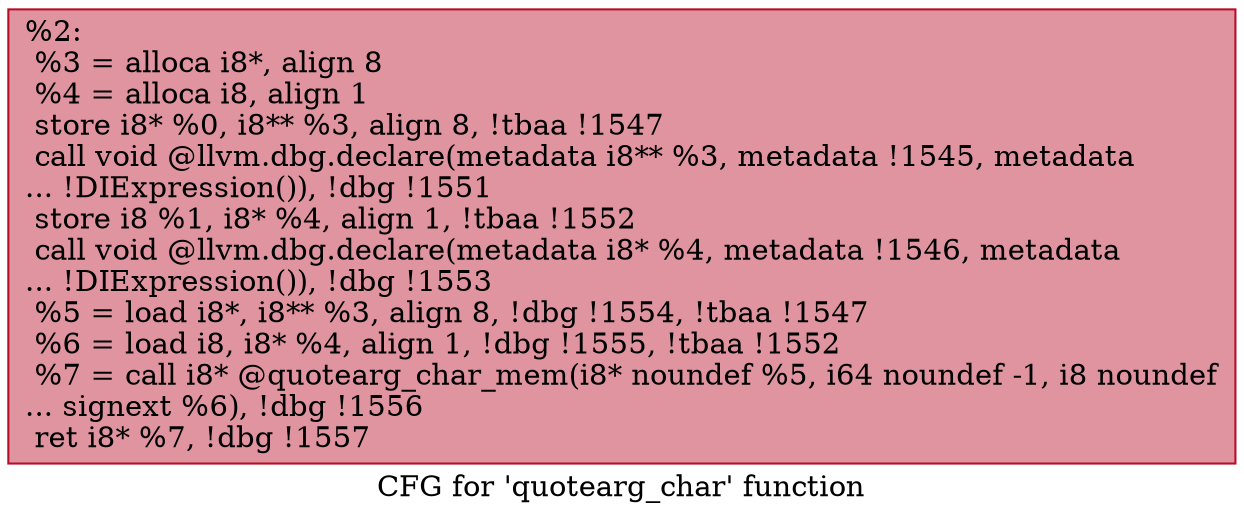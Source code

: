 digraph "CFG for 'quotearg_char' function" {
	label="CFG for 'quotearg_char' function";

	Node0xfffa40 [shape=record,color="#b70d28ff", style=filled, fillcolor="#b70d2870",label="{%2:\l  %3 = alloca i8*, align 8\l  %4 = alloca i8, align 1\l  store i8* %0, i8** %3, align 8, !tbaa !1547\l  call void @llvm.dbg.declare(metadata i8** %3, metadata !1545, metadata\l... !DIExpression()), !dbg !1551\l  store i8 %1, i8* %4, align 1, !tbaa !1552\l  call void @llvm.dbg.declare(metadata i8* %4, metadata !1546, metadata\l... !DIExpression()), !dbg !1553\l  %5 = load i8*, i8** %3, align 8, !dbg !1554, !tbaa !1547\l  %6 = load i8, i8* %4, align 1, !dbg !1555, !tbaa !1552\l  %7 = call i8* @quotearg_char_mem(i8* noundef %5, i64 noundef -1, i8 noundef\l... signext %6), !dbg !1556\l  ret i8* %7, !dbg !1557\l}"];
}
